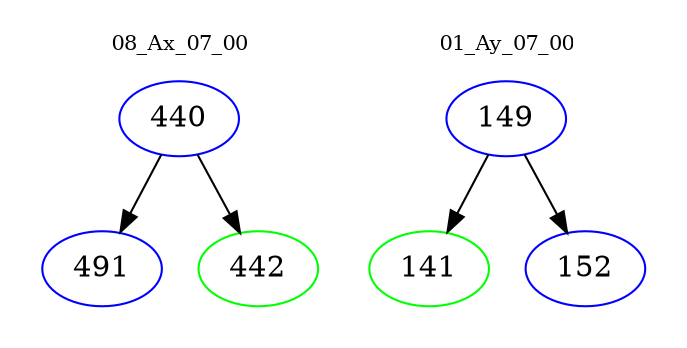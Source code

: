 digraph{
subgraph cluster_0 {
color = white
label = "08_Ax_07_00";
fontsize=10;
T0_440 [label="440", color="blue"]
T0_440 -> T0_491 [color="black"]
T0_491 [label="491", color="blue"]
T0_440 -> T0_442 [color="black"]
T0_442 [label="442", color="green"]
}
subgraph cluster_1 {
color = white
label = "01_Ay_07_00";
fontsize=10;
T1_149 [label="149", color="blue"]
T1_149 -> T1_141 [color="black"]
T1_141 [label="141", color="green"]
T1_149 -> T1_152 [color="black"]
T1_152 [label="152", color="blue"]
}
}
